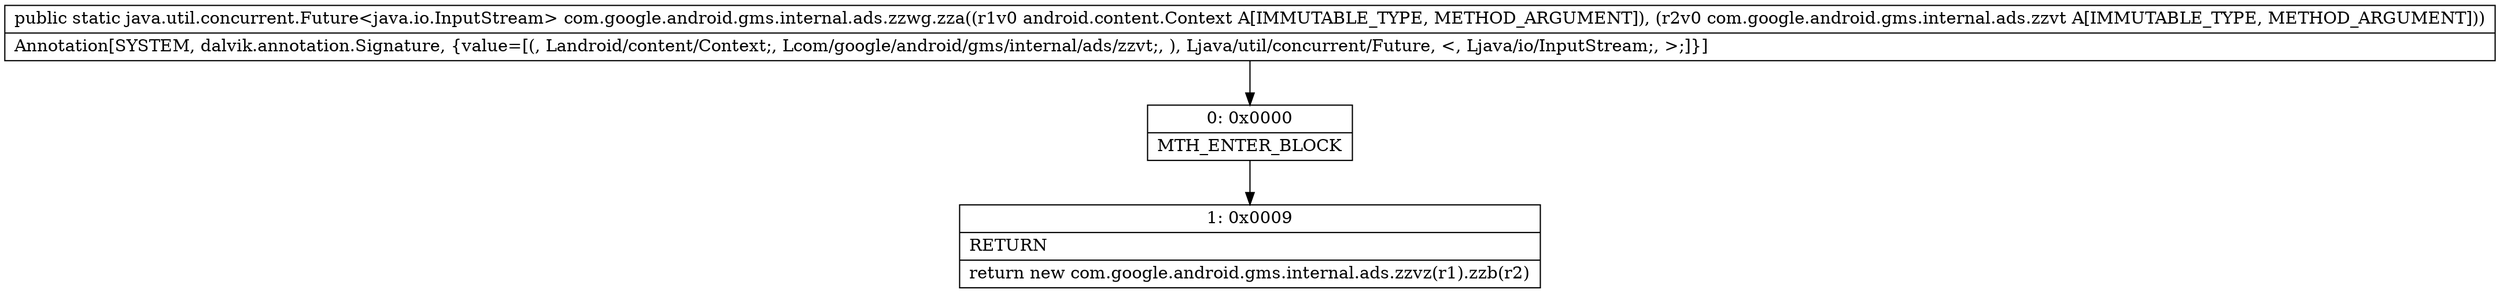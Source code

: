 digraph "CFG forcom.google.android.gms.internal.ads.zzwg.zza(Landroid\/content\/Context;Lcom\/google\/android\/gms\/internal\/ads\/zzvt;)Ljava\/util\/concurrent\/Future;" {
Node_0 [shape=record,label="{0\:\ 0x0000|MTH_ENTER_BLOCK\l}"];
Node_1 [shape=record,label="{1\:\ 0x0009|RETURN\l|return new com.google.android.gms.internal.ads.zzvz(r1).zzb(r2)\l}"];
MethodNode[shape=record,label="{public static java.util.concurrent.Future\<java.io.InputStream\> com.google.android.gms.internal.ads.zzwg.zza((r1v0 android.content.Context A[IMMUTABLE_TYPE, METHOD_ARGUMENT]), (r2v0 com.google.android.gms.internal.ads.zzvt A[IMMUTABLE_TYPE, METHOD_ARGUMENT]))  | Annotation[SYSTEM, dalvik.annotation.Signature, \{value=[(, Landroid\/content\/Context;, Lcom\/google\/android\/gms\/internal\/ads\/zzvt;, ), Ljava\/util\/concurrent\/Future, \<, Ljava\/io\/InputStream;, \>;]\}]\l}"];
MethodNode -> Node_0;
Node_0 -> Node_1;
}

